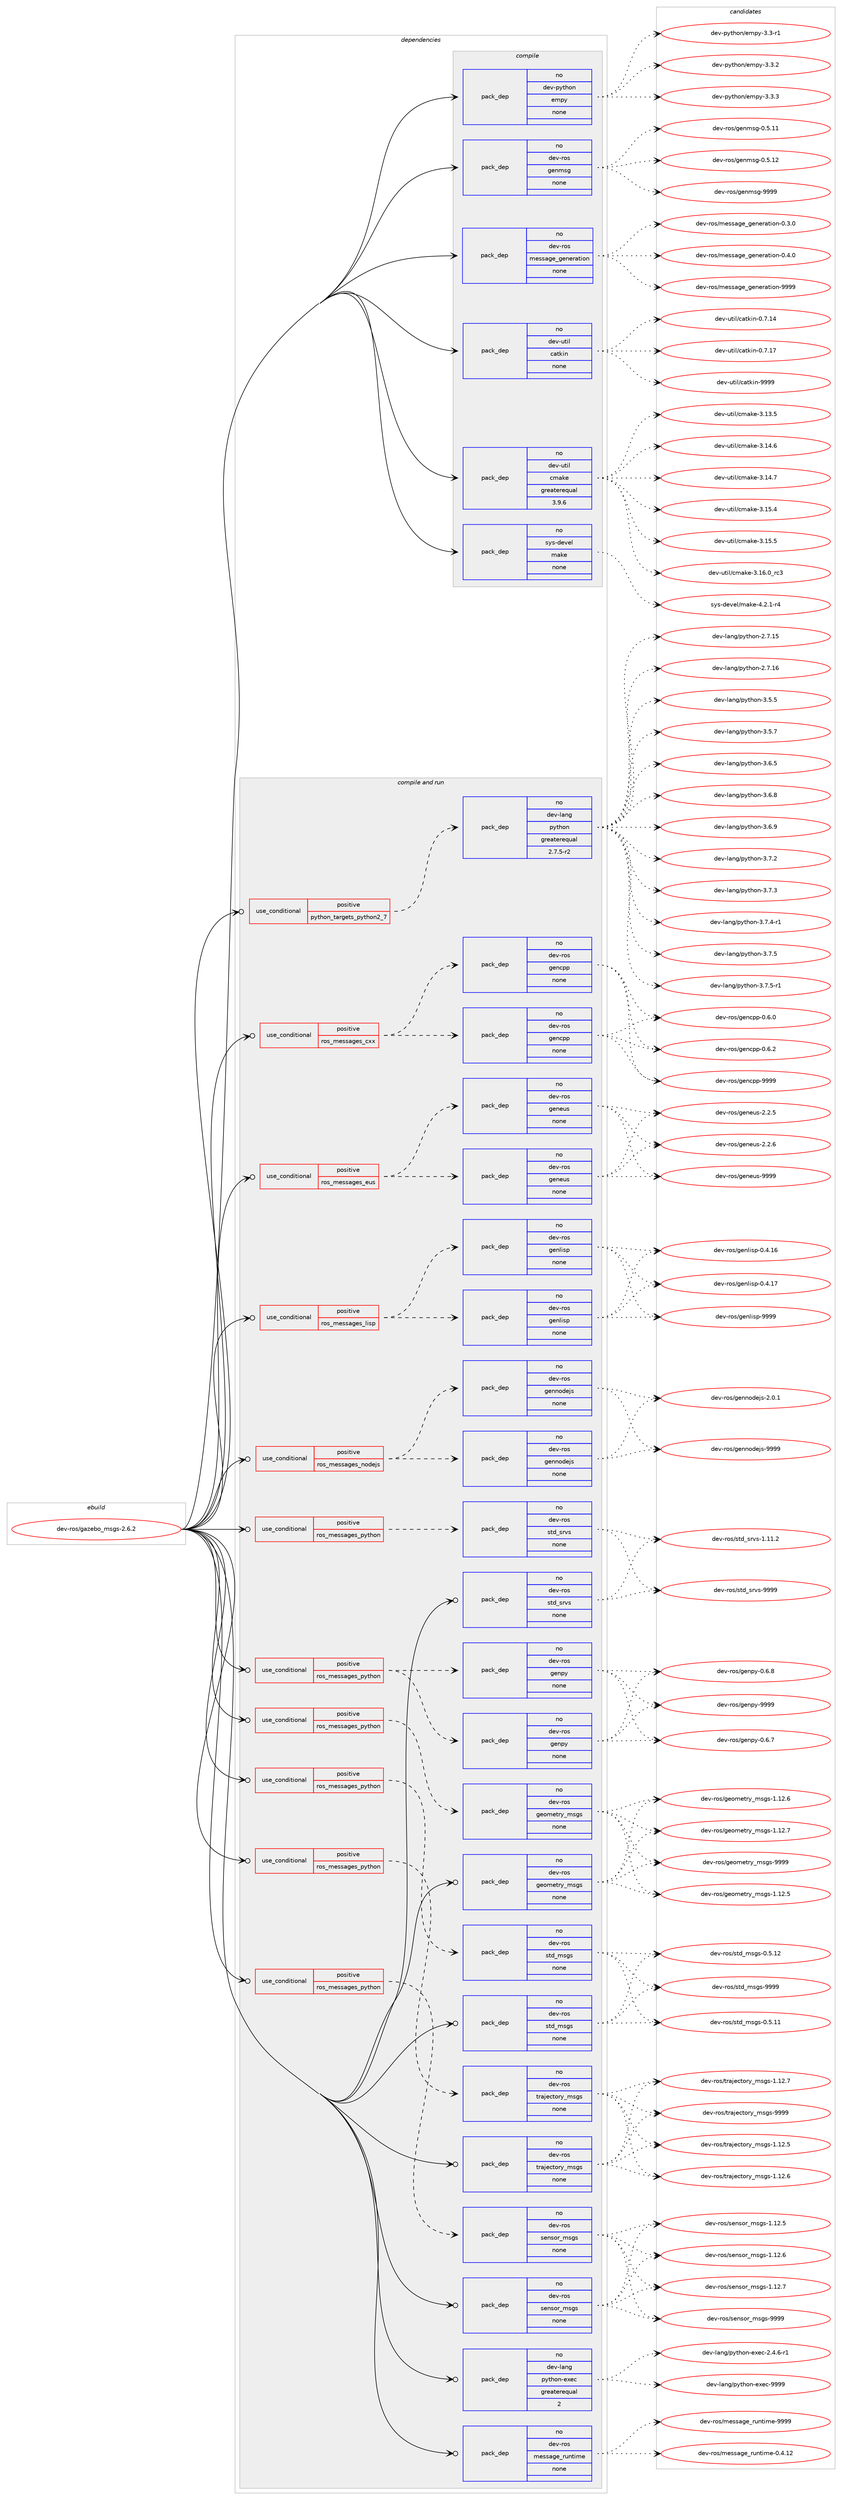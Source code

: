 digraph prolog {

# *************
# Graph options
# *************

newrank=true;
concentrate=true;
compound=true;
graph [rankdir=LR,fontname=Helvetica,fontsize=10,ranksep=1.5];#, ranksep=2.5, nodesep=0.2];
edge  [arrowhead=vee];
node  [fontname=Helvetica,fontsize=10];

# **********
# The ebuild
# **********

subgraph cluster_leftcol {
color=gray;
rank=same;
label=<<i>ebuild</i>>;
id [label="dev-ros/gazebo_msgs-2.6.2", color=red, width=4, href="../dev-ros/gazebo_msgs-2.6.2.svg"];
}

# ****************
# The dependencies
# ****************

subgraph cluster_midcol {
color=gray;
label=<<i>dependencies</i>>;
subgraph cluster_compile {
fillcolor="#eeeeee";
style=filled;
label=<<i>compile</i>>;
subgraph pack486680 {
dependency651771 [label=<<TABLE BORDER="0" CELLBORDER="1" CELLSPACING="0" CELLPADDING="4" WIDTH="220"><TR><TD ROWSPAN="6" CELLPADDING="30">pack_dep</TD></TR><TR><TD WIDTH="110">no</TD></TR><TR><TD>dev-python</TD></TR><TR><TD>empy</TD></TR><TR><TD>none</TD></TR><TR><TD></TD></TR></TABLE>>, shape=none, color=blue];
}
id:e -> dependency651771:w [weight=20,style="solid",arrowhead="vee"];
subgraph pack486681 {
dependency651772 [label=<<TABLE BORDER="0" CELLBORDER="1" CELLSPACING="0" CELLPADDING="4" WIDTH="220"><TR><TD ROWSPAN="6" CELLPADDING="30">pack_dep</TD></TR><TR><TD WIDTH="110">no</TD></TR><TR><TD>dev-ros</TD></TR><TR><TD>genmsg</TD></TR><TR><TD>none</TD></TR><TR><TD></TD></TR></TABLE>>, shape=none, color=blue];
}
id:e -> dependency651772:w [weight=20,style="solid",arrowhead="vee"];
subgraph pack486682 {
dependency651773 [label=<<TABLE BORDER="0" CELLBORDER="1" CELLSPACING="0" CELLPADDING="4" WIDTH="220"><TR><TD ROWSPAN="6" CELLPADDING="30">pack_dep</TD></TR><TR><TD WIDTH="110">no</TD></TR><TR><TD>dev-ros</TD></TR><TR><TD>message_generation</TD></TR><TR><TD>none</TD></TR><TR><TD></TD></TR></TABLE>>, shape=none, color=blue];
}
id:e -> dependency651773:w [weight=20,style="solid",arrowhead="vee"];
subgraph pack486683 {
dependency651774 [label=<<TABLE BORDER="0" CELLBORDER="1" CELLSPACING="0" CELLPADDING="4" WIDTH="220"><TR><TD ROWSPAN="6" CELLPADDING="30">pack_dep</TD></TR><TR><TD WIDTH="110">no</TD></TR><TR><TD>dev-util</TD></TR><TR><TD>catkin</TD></TR><TR><TD>none</TD></TR><TR><TD></TD></TR></TABLE>>, shape=none, color=blue];
}
id:e -> dependency651774:w [weight=20,style="solid",arrowhead="vee"];
subgraph pack486684 {
dependency651775 [label=<<TABLE BORDER="0" CELLBORDER="1" CELLSPACING="0" CELLPADDING="4" WIDTH="220"><TR><TD ROWSPAN="6" CELLPADDING="30">pack_dep</TD></TR><TR><TD WIDTH="110">no</TD></TR><TR><TD>dev-util</TD></TR><TR><TD>cmake</TD></TR><TR><TD>greaterequal</TD></TR><TR><TD>3.9.6</TD></TR></TABLE>>, shape=none, color=blue];
}
id:e -> dependency651775:w [weight=20,style="solid",arrowhead="vee"];
subgraph pack486685 {
dependency651776 [label=<<TABLE BORDER="0" CELLBORDER="1" CELLSPACING="0" CELLPADDING="4" WIDTH="220"><TR><TD ROWSPAN="6" CELLPADDING="30">pack_dep</TD></TR><TR><TD WIDTH="110">no</TD></TR><TR><TD>sys-devel</TD></TR><TR><TD>make</TD></TR><TR><TD>none</TD></TR><TR><TD></TD></TR></TABLE>>, shape=none, color=blue];
}
id:e -> dependency651776:w [weight=20,style="solid",arrowhead="vee"];
}
subgraph cluster_compileandrun {
fillcolor="#eeeeee";
style=filled;
label=<<i>compile and run</i>>;
subgraph cond153185 {
dependency651777 [label=<<TABLE BORDER="0" CELLBORDER="1" CELLSPACING="0" CELLPADDING="4"><TR><TD ROWSPAN="3" CELLPADDING="10">use_conditional</TD></TR><TR><TD>positive</TD></TR><TR><TD>python_targets_python2_7</TD></TR></TABLE>>, shape=none, color=red];
subgraph pack486686 {
dependency651778 [label=<<TABLE BORDER="0" CELLBORDER="1" CELLSPACING="0" CELLPADDING="4" WIDTH="220"><TR><TD ROWSPAN="6" CELLPADDING="30">pack_dep</TD></TR><TR><TD WIDTH="110">no</TD></TR><TR><TD>dev-lang</TD></TR><TR><TD>python</TD></TR><TR><TD>greaterequal</TD></TR><TR><TD>2.7.5-r2</TD></TR></TABLE>>, shape=none, color=blue];
}
dependency651777:e -> dependency651778:w [weight=20,style="dashed",arrowhead="vee"];
}
id:e -> dependency651777:w [weight=20,style="solid",arrowhead="odotvee"];
subgraph cond153186 {
dependency651779 [label=<<TABLE BORDER="0" CELLBORDER="1" CELLSPACING="0" CELLPADDING="4"><TR><TD ROWSPAN="3" CELLPADDING="10">use_conditional</TD></TR><TR><TD>positive</TD></TR><TR><TD>ros_messages_cxx</TD></TR></TABLE>>, shape=none, color=red];
subgraph pack486687 {
dependency651780 [label=<<TABLE BORDER="0" CELLBORDER="1" CELLSPACING="0" CELLPADDING="4" WIDTH="220"><TR><TD ROWSPAN="6" CELLPADDING="30">pack_dep</TD></TR><TR><TD WIDTH="110">no</TD></TR><TR><TD>dev-ros</TD></TR><TR><TD>gencpp</TD></TR><TR><TD>none</TD></TR><TR><TD></TD></TR></TABLE>>, shape=none, color=blue];
}
dependency651779:e -> dependency651780:w [weight=20,style="dashed",arrowhead="vee"];
subgraph pack486688 {
dependency651781 [label=<<TABLE BORDER="0" CELLBORDER="1" CELLSPACING="0" CELLPADDING="4" WIDTH="220"><TR><TD ROWSPAN="6" CELLPADDING="30">pack_dep</TD></TR><TR><TD WIDTH="110">no</TD></TR><TR><TD>dev-ros</TD></TR><TR><TD>gencpp</TD></TR><TR><TD>none</TD></TR><TR><TD></TD></TR></TABLE>>, shape=none, color=blue];
}
dependency651779:e -> dependency651781:w [weight=20,style="dashed",arrowhead="vee"];
}
id:e -> dependency651779:w [weight=20,style="solid",arrowhead="odotvee"];
subgraph cond153187 {
dependency651782 [label=<<TABLE BORDER="0" CELLBORDER="1" CELLSPACING="0" CELLPADDING="4"><TR><TD ROWSPAN="3" CELLPADDING="10">use_conditional</TD></TR><TR><TD>positive</TD></TR><TR><TD>ros_messages_eus</TD></TR></TABLE>>, shape=none, color=red];
subgraph pack486689 {
dependency651783 [label=<<TABLE BORDER="0" CELLBORDER="1" CELLSPACING="0" CELLPADDING="4" WIDTH="220"><TR><TD ROWSPAN="6" CELLPADDING="30">pack_dep</TD></TR><TR><TD WIDTH="110">no</TD></TR><TR><TD>dev-ros</TD></TR><TR><TD>geneus</TD></TR><TR><TD>none</TD></TR><TR><TD></TD></TR></TABLE>>, shape=none, color=blue];
}
dependency651782:e -> dependency651783:w [weight=20,style="dashed",arrowhead="vee"];
subgraph pack486690 {
dependency651784 [label=<<TABLE BORDER="0" CELLBORDER="1" CELLSPACING="0" CELLPADDING="4" WIDTH="220"><TR><TD ROWSPAN="6" CELLPADDING="30">pack_dep</TD></TR><TR><TD WIDTH="110">no</TD></TR><TR><TD>dev-ros</TD></TR><TR><TD>geneus</TD></TR><TR><TD>none</TD></TR><TR><TD></TD></TR></TABLE>>, shape=none, color=blue];
}
dependency651782:e -> dependency651784:w [weight=20,style="dashed",arrowhead="vee"];
}
id:e -> dependency651782:w [weight=20,style="solid",arrowhead="odotvee"];
subgraph cond153188 {
dependency651785 [label=<<TABLE BORDER="0" CELLBORDER="1" CELLSPACING="0" CELLPADDING="4"><TR><TD ROWSPAN="3" CELLPADDING="10">use_conditional</TD></TR><TR><TD>positive</TD></TR><TR><TD>ros_messages_lisp</TD></TR></TABLE>>, shape=none, color=red];
subgraph pack486691 {
dependency651786 [label=<<TABLE BORDER="0" CELLBORDER="1" CELLSPACING="0" CELLPADDING="4" WIDTH="220"><TR><TD ROWSPAN="6" CELLPADDING="30">pack_dep</TD></TR><TR><TD WIDTH="110">no</TD></TR><TR><TD>dev-ros</TD></TR><TR><TD>genlisp</TD></TR><TR><TD>none</TD></TR><TR><TD></TD></TR></TABLE>>, shape=none, color=blue];
}
dependency651785:e -> dependency651786:w [weight=20,style="dashed",arrowhead="vee"];
subgraph pack486692 {
dependency651787 [label=<<TABLE BORDER="0" CELLBORDER="1" CELLSPACING="0" CELLPADDING="4" WIDTH="220"><TR><TD ROWSPAN="6" CELLPADDING="30">pack_dep</TD></TR><TR><TD WIDTH="110">no</TD></TR><TR><TD>dev-ros</TD></TR><TR><TD>genlisp</TD></TR><TR><TD>none</TD></TR><TR><TD></TD></TR></TABLE>>, shape=none, color=blue];
}
dependency651785:e -> dependency651787:w [weight=20,style="dashed",arrowhead="vee"];
}
id:e -> dependency651785:w [weight=20,style="solid",arrowhead="odotvee"];
subgraph cond153189 {
dependency651788 [label=<<TABLE BORDER="0" CELLBORDER="1" CELLSPACING="0" CELLPADDING="4"><TR><TD ROWSPAN="3" CELLPADDING="10">use_conditional</TD></TR><TR><TD>positive</TD></TR><TR><TD>ros_messages_nodejs</TD></TR></TABLE>>, shape=none, color=red];
subgraph pack486693 {
dependency651789 [label=<<TABLE BORDER="0" CELLBORDER="1" CELLSPACING="0" CELLPADDING="4" WIDTH="220"><TR><TD ROWSPAN="6" CELLPADDING="30">pack_dep</TD></TR><TR><TD WIDTH="110">no</TD></TR><TR><TD>dev-ros</TD></TR><TR><TD>gennodejs</TD></TR><TR><TD>none</TD></TR><TR><TD></TD></TR></TABLE>>, shape=none, color=blue];
}
dependency651788:e -> dependency651789:w [weight=20,style="dashed",arrowhead="vee"];
subgraph pack486694 {
dependency651790 [label=<<TABLE BORDER="0" CELLBORDER="1" CELLSPACING="0" CELLPADDING="4" WIDTH="220"><TR><TD ROWSPAN="6" CELLPADDING="30">pack_dep</TD></TR><TR><TD WIDTH="110">no</TD></TR><TR><TD>dev-ros</TD></TR><TR><TD>gennodejs</TD></TR><TR><TD>none</TD></TR><TR><TD></TD></TR></TABLE>>, shape=none, color=blue];
}
dependency651788:e -> dependency651790:w [weight=20,style="dashed",arrowhead="vee"];
}
id:e -> dependency651788:w [weight=20,style="solid",arrowhead="odotvee"];
subgraph cond153190 {
dependency651791 [label=<<TABLE BORDER="0" CELLBORDER="1" CELLSPACING="0" CELLPADDING="4"><TR><TD ROWSPAN="3" CELLPADDING="10">use_conditional</TD></TR><TR><TD>positive</TD></TR><TR><TD>ros_messages_python</TD></TR></TABLE>>, shape=none, color=red];
subgraph pack486695 {
dependency651792 [label=<<TABLE BORDER="0" CELLBORDER="1" CELLSPACING="0" CELLPADDING="4" WIDTH="220"><TR><TD ROWSPAN="6" CELLPADDING="30">pack_dep</TD></TR><TR><TD WIDTH="110">no</TD></TR><TR><TD>dev-ros</TD></TR><TR><TD>genpy</TD></TR><TR><TD>none</TD></TR><TR><TD></TD></TR></TABLE>>, shape=none, color=blue];
}
dependency651791:e -> dependency651792:w [weight=20,style="dashed",arrowhead="vee"];
subgraph pack486696 {
dependency651793 [label=<<TABLE BORDER="0" CELLBORDER="1" CELLSPACING="0" CELLPADDING="4" WIDTH="220"><TR><TD ROWSPAN="6" CELLPADDING="30">pack_dep</TD></TR><TR><TD WIDTH="110">no</TD></TR><TR><TD>dev-ros</TD></TR><TR><TD>genpy</TD></TR><TR><TD>none</TD></TR><TR><TD></TD></TR></TABLE>>, shape=none, color=blue];
}
dependency651791:e -> dependency651793:w [weight=20,style="dashed",arrowhead="vee"];
}
id:e -> dependency651791:w [weight=20,style="solid",arrowhead="odotvee"];
subgraph cond153191 {
dependency651794 [label=<<TABLE BORDER="0" CELLBORDER="1" CELLSPACING="0" CELLPADDING="4"><TR><TD ROWSPAN="3" CELLPADDING="10">use_conditional</TD></TR><TR><TD>positive</TD></TR><TR><TD>ros_messages_python</TD></TR></TABLE>>, shape=none, color=red];
subgraph pack486697 {
dependency651795 [label=<<TABLE BORDER="0" CELLBORDER="1" CELLSPACING="0" CELLPADDING="4" WIDTH="220"><TR><TD ROWSPAN="6" CELLPADDING="30">pack_dep</TD></TR><TR><TD WIDTH="110">no</TD></TR><TR><TD>dev-ros</TD></TR><TR><TD>geometry_msgs</TD></TR><TR><TD>none</TD></TR><TR><TD></TD></TR></TABLE>>, shape=none, color=blue];
}
dependency651794:e -> dependency651795:w [weight=20,style="dashed",arrowhead="vee"];
}
id:e -> dependency651794:w [weight=20,style="solid",arrowhead="odotvee"];
subgraph cond153192 {
dependency651796 [label=<<TABLE BORDER="0" CELLBORDER="1" CELLSPACING="0" CELLPADDING="4"><TR><TD ROWSPAN="3" CELLPADDING="10">use_conditional</TD></TR><TR><TD>positive</TD></TR><TR><TD>ros_messages_python</TD></TR></TABLE>>, shape=none, color=red];
subgraph pack486698 {
dependency651797 [label=<<TABLE BORDER="0" CELLBORDER="1" CELLSPACING="0" CELLPADDING="4" WIDTH="220"><TR><TD ROWSPAN="6" CELLPADDING="30">pack_dep</TD></TR><TR><TD WIDTH="110">no</TD></TR><TR><TD>dev-ros</TD></TR><TR><TD>sensor_msgs</TD></TR><TR><TD>none</TD></TR><TR><TD></TD></TR></TABLE>>, shape=none, color=blue];
}
dependency651796:e -> dependency651797:w [weight=20,style="dashed",arrowhead="vee"];
}
id:e -> dependency651796:w [weight=20,style="solid",arrowhead="odotvee"];
subgraph cond153193 {
dependency651798 [label=<<TABLE BORDER="0" CELLBORDER="1" CELLSPACING="0" CELLPADDING="4"><TR><TD ROWSPAN="3" CELLPADDING="10">use_conditional</TD></TR><TR><TD>positive</TD></TR><TR><TD>ros_messages_python</TD></TR></TABLE>>, shape=none, color=red];
subgraph pack486699 {
dependency651799 [label=<<TABLE BORDER="0" CELLBORDER="1" CELLSPACING="0" CELLPADDING="4" WIDTH="220"><TR><TD ROWSPAN="6" CELLPADDING="30">pack_dep</TD></TR><TR><TD WIDTH="110">no</TD></TR><TR><TD>dev-ros</TD></TR><TR><TD>std_msgs</TD></TR><TR><TD>none</TD></TR><TR><TD></TD></TR></TABLE>>, shape=none, color=blue];
}
dependency651798:e -> dependency651799:w [weight=20,style="dashed",arrowhead="vee"];
}
id:e -> dependency651798:w [weight=20,style="solid",arrowhead="odotvee"];
subgraph cond153194 {
dependency651800 [label=<<TABLE BORDER="0" CELLBORDER="1" CELLSPACING="0" CELLPADDING="4"><TR><TD ROWSPAN="3" CELLPADDING="10">use_conditional</TD></TR><TR><TD>positive</TD></TR><TR><TD>ros_messages_python</TD></TR></TABLE>>, shape=none, color=red];
subgraph pack486700 {
dependency651801 [label=<<TABLE BORDER="0" CELLBORDER="1" CELLSPACING="0" CELLPADDING="4" WIDTH="220"><TR><TD ROWSPAN="6" CELLPADDING="30">pack_dep</TD></TR><TR><TD WIDTH="110">no</TD></TR><TR><TD>dev-ros</TD></TR><TR><TD>std_srvs</TD></TR><TR><TD>none</TD></TR><TR><TD></TD></TR></TABLE>>, shape=none, color=blue];
}
dependency651800:e -> dependency651801:w [weight=20,style="dashed",arrowhead="vee"];
}
id:e -> dependency651800:w [weight=20,style="solid",arrowhead="odotvee"];
subgraph cond153195 {
dependency651802 [label=<<TABLE BORDER="0" CELLBORDER="1" CELLSPACING="0" CELLPADDING="4"><TR><TD ROWSPAN="3" CELLPADDING="10">use_conditional</TD></TR><TR><TD>positive</TD></TR><TR><TD>ros_messages_python</TD></TR></TABLE>>, shape=none, color=red];
subgraph pack486701 {
dependency651803 [label=<<TABLE BORDER="0" CELLBORDER="1" CELLSPACING="0" CELLPADDING="4" WIDTH="220"><TR><TD ROWSPAN="6" CELLPADDING="30">pack_dep</TD></TR><TR><TD WIDTH="110">no</TD></TR><TR><TD>dev-ros</TD></TR><TR><TD>trajectory_msgs</TD></TR><TR><TD>none</TD></TR><TR><TD></TD></TR></TABLE>>, shape=none, color=blue];
}
dependency651802:e -> dependency651803:w [weight=20,style="dashed",arrowhead="vee"];
}
id:e -> dependency651802:w [weight=20,style="solid",arrowhead="odotvee"];
subgraph pack486702 {
dependency651804 [label=<<TABLE BORDER="0" CELLBORDER="1" CELLSPACING="0" CELLPADDING="4" WIDTH="220"><TR><TD ROWSPAN="6" CELLPADDING="30">pack_dep</TD></TR><TR><TD WIDTH="110">no</TD></TR><TR><TD>dev-lang</TD></TR><TR><TD>python-exec</TD></TR><TR><TD>greaterequal</TD></TR><TR><TD>2</TD></TR></TABLE>>, shape=none, color=blue];
}
id:e -> dependency651804:w [weight=20,style="solid",arrowhead="odotvee"];
subgraph pack486703 {
dependency651805 [label=<<TABLE BORDER="0" CELLBORDER="1" CELLSPACING="0" CELLPADDING="4" WIDTH="220"><TR><TD ROWSPAN="6" CELLPADDING="30">pack_dep</TD></TR><TR><TD WIDTH="110">no</TD></TR><TR><TD>dev-ros</TD></TR><TR><TD>geometry_msgs</TD></TR><TR><TD>none</TD></TR><TR><TD></TD></TR></TABLE>>, shape=none, color=blue];
}
id:e -> dependency651805:w [weight=20,style="solid",arrowhead="odotvee"];
subgraph pack486704 {
dependency651806 [label=<<TABLE BORDER="0" CELLBORDER="1" CELLSPACING="0" CELLPADDING="4" WIDTH="220"><TR><TD ROWSPAN="6" CELLPADDING="30">pack_dep</TD></TR><TR><TD WIDTH="110">no</TD></TR><TR><TD>dev-ros</TD></TR><TR><TD>message_runtime</TD></TR><TR><TD>none</TD></TR><TR><TD></TD></TR></TABLE>>, shape=none, color=blue];
}
id:e -> dependency651806:w [weight=20,style="solid",arrowhead="odotvee"];
subgraph pack486705 {
dependency651807 [label=<<TABLE BORDER="0" CELLBORDER="1" CELLSPACING="0" CELLPADDING="4" WIDTH="220"><TR><TD ROWSPAN="6" CELLPADDING="30">pack_dep</TD></TR><TR><TD WIDTH="110">no</TD></TR><TR><TD>dev-ros</TD></TR><TR><TD>sensor_msgs</TD></TR><TR><TD>none</TD></TR><TR><TD></TD></TR></TABLE>>, shape=none, color=blue];
}
id:e -> dependency651807:w [weight=20,style="solid",arrowhead="odotvee"];
subgraph pack486706 {
dependency651808 [label=<<TABLE BORDER="0" CELLBORDER="1" CELLSPACING="0" CELLPADDING="4" WIDTH="220"><TR><TD ROWSPAN="6" CELLPADDING="30">pack_dep</TD></TR><TR><TD WIDTH="110">no</TD></TR><TR><TD>dev-ros</TD></TR><TR><TD>std_msgs</TD></TR><TR><TD>none</TD></TR><TR><TD></TD></TR></TABLE>>, shape=none, color=blue];
}
id:e -> dependency651808:w [weight=20,style="solid",arrowhead="odotvee"];
subgraph pack486707 {
dependency651809 [label=<<TABLE BORDER="0" CELLBORDER="1" CELLSPACING="0" CELLPADDING="4" WIDTH="220"><TR><TD ROWSPAN="6" CELLPADDING="30">pack_dep</TD></TR><TR><TD WIDTH="110">no</TD></TR><TR><TD>dev-ros</TD></TR><TR><TD>std_srvs</TD></TR><TR><TD>none</TD></TR><TR><TD></TD></TR></TABLE>>, shape=none, color=blue];
}
id:e -> dependency651809:w [weight=20,style="solid",arrowhead="odotvee"];
subgraph pack486708 {
dependency651810 [label=<<TABLE BORDER="0" CELLBORDER="1" CELLSPACING="0" CELLPADDING="4" WIDTH="220"><TR><TD ROWSPAN="6" CELLPADDING="30">pack_dep</TD></TR><TR><TD WIDTH="110">no</TD></TR><TR><TD>dev-ros</TD></TR><TR><TD>trajectory_msgs</TD></TR><TR><TD>none</TD></TR><TR><TD></TD></TR></TABLE>>, shape=none, color=blue];
}
id:e -> dependency651810:w [weight=20,style="solid",arrowhead="odotvee"];
}
subgraph cluster_run {
fillcolor="#eeeeee";
style=filled;
label=<<i>run</i>>;
}
}

# **************
# The candidates
# **************

subgraph cluster_choices {
rank=same;
color=gray;
label=<<i>candidates</i>>;

subgraph choice486680 {
color=black;
nodesep=1;
choice1001011184511212111610411111047101109112121455146514511449 [label="dev-python/empy-3.3-r1", color=red, width=4,href="../dev-python/empy-3.3-r1.svg"];
choice1001011184511212111610411111047101109112121455146514650 [label="dev-python/empy-3.3.2", color=red, width=4,href="../dev-python/empy-3.3.2.svg"];
choice1001011184511212111610411111047101109112121455146514651 [label="dev-python/empy-3.3.3", color=red, width=4,href="../dev-python/empy-3.3.3.svg"];
dependency651771:e -> choice1001011184511212111610411111047101109112121455146514511449:w [style=dotted,weight="100"];
dependency651771:e -> choice1001011184511212111610411111047101109112121455146514650:w [style=dotted,weight="100"];
dependency651771:e -> choice1001011184511212111610411111047101109112121455146514651:w [style=dotted,weight="100"];
}
subgraph choice486681 {
color=black;
nodesep=1;
choice100101118451141111154710310111010911510345484653464949 [label="dev-ros/genmsg-0.5.11", color=red, width=4,href="../dev-ros/genmsg-0.5.11.svg"];
choice100101118451141111154710310111010911510345484653464950 [label="dev-ros/genmsg-0.5.12", color=red, width=4,href="../dev-ros/genmsg-0.5.12.svg"];
choice10010111845114111115471031011101091151034557575757 [label="dev-ros/genmsg-9999", color=red, width=4,href="../dev-ros/genmsg-9999.svg"];
dependency651772:e -> choice100101118451141111154710310111010911510345484653464949:w [style=dotted,weight="100"];
dependency651772:e -> choice100101118451141111154710310111010911510345484653464950:w [style=dotted,weight="100"];
dependency651772:e -> choice10010111845114111115471031011101091151034557575757:w [style=dotted,weight="100"];
}
subgraph choice486682 {
color=black;
nodesep=1;
choice1001011184511411111547109101115115971031019510310111010111497116105111110454846514648 [label="dev-ros/message_generation-0.3.0", color=red, width=4,href="../dev-ros/message_generation-0.3.0.svg"];
choice1001011184511411111547109101115115971031019510310111010111497116105111110454846524648 [label="dev-ros/message_generation-0.4.0", color=red, width=4,href="../dev-ros/message_generation-0.4.0.svg"];
choice10010111845114111115471091011151159710310195103101110101114971161051111104557575757 [label="dev-ros/message_generation-9999", color=red, width=4,href="../dev-ros/message_generation-9999.svg"];
dependency651773:e -> choice1001011184511411111547109101115115971031019510310111010111497116105111110454846514648:w [style=dotted,weight="100"];
dependency651773:e -> choice1001011184511411111547109101115115971031019510310111010111497116105111110454846524648:w [style=dotted,weight="100"];
dependency651773:e -> choice10010111845114111115471091011151159710310195103101110101114971161051111104557575757:w [style=dotted,weight="100"];
}
subgraph choice486683 {
color=black;
nodesep=1;
choice1001011184511711610510847999711610710511045484655464952 [label="dev-util/catkin-0.7.14", color=red, width=4,href="../dev-util/catkin-0.7.14.svg"];
choice1001011184511711610510847999711610710511045484655464955 [label="dev-util/catkin-0.7.17", color=red, width=4,href="../dev-util/catkin-0.7.17.svg"];
choice100101118451171161051084799971161071051104557575757 [label="dev-util/catkin-9999", color=red, width=4,href="../dev-util/catkin-9999.svg"];
dependency651774:e -> choice1001011184511711610510847999711610710511045484655464952:w [style=dotted,weight="100"];
dependency651774:e -> choice1001011184511711610510847999711610710511045484655464955:w [style=dotted,weight="100"];
dependency651774:e -> choice100101118451171161051084799971161071051104557575757:w [style=dotted,weight="100"];
}
subgraph choice486684 {
color=black;
nodesep=1;
choice1001011184511711610510847991099710710145514649514653 [label="dev-util/cmake-3.13.5", color=red, width=4,href="../dev-util/cmake-3.13.5.svg"];
choice1001011184511711610510847991099710710145514649524654 [label="dev-util/cmake-3.14.6", color=red, width=4,href="../dev-util/cmake-3.14.6.svg"];
choice1001011184511711610510847991099710710145514649524655 [label="dev-util/cmake-3.14.7", color=red, width=4,href="../dev-util/cmake-3.14.7.svg"];
choice1001011184511711610510847991099710710145514649534652 [label="dev-util/cmake-3.15.4", color=red, width=4,href="../dev-util/cmake-3.15.4.svg"];
choice1001011184511711610510847991099710710145514649534653 [label="dev-util/cmake-3.15.5", color=red, width=4,href="../dev-util/cmake-3.15.5.svg"];
choice1001011184511711610510847991099710710145514649544648951149951 [label="dev-util/cmake-3.16.0_rc3", color=red, width=4,href="../dev-util/cmake-3.16.0_rc3.svg"];
dependency651775:e -> choice1001011184511711610510847991099710710145514649514653:w [style=dotted,weight="100"];
dependency651775:e -> choice1001011184511711610510847991099710710145514649524654:w [style=dotted,weight="100"];
dependency651775:e -> choice1001011184511711610510847991099710710145514649524655:w [style=dotted,weight="100"];
dependency651775:e -> choice1001011184511711610510847991099710710145514649534652:w [style=dotted,weight="100"];
dependency651775:e -> choice1001011184511711610510847991099710710145514649534653:w [style=dotted,weight="100"];
dependency651775:e -> choice1001011184511711610510847991099710710145514649544648951149951:w [style=dotted,weight="100"];
}
subgraph choice486685 {
color=black;
nodesep=1;
choice1151211154510010111810110847109971071014552465046494511452 [label="sys-devel/make-4.2.1-r4", color=red, width=4,href="../sys-devel/make-4.2.1-r4.svg"];
dependency651776:e -> choice1151211154510010111810110847109971071014552465046494511452:w [style=dotted,weight="100"];
}
subgraph choice486686 {
color=black;
nodesep=1;
choice10010111845108971101034711212111610411111045504655464953 [label="dev-lang/python-2.7.15", color=red, width=4,href="../dev-lang/python-2.7.15.svg"];
choice10010111845108971101034711212111610411111045504655464954 [label="dev-lang/python-2.7.16", color=red, width=4,href="../dev-lang/python-2.7.16.svg"];
choice100101118451089711010347112121116104111110455146534653 [label="dev-lang/python-3.5.5", color=red, width=4,href="../dev-lang/python-3.5.5.svg"];
choice100101118451089711010347112121116104111110455146534655 [label="dev-lang/python-3.5.7", color=red, width=4,href="../dev-lang/python-3.5.7.svg"];
choice100101118451089711010347112121116104111110455146544653 [label="dev-lang/python-3.6.5", color=red, width=4,href="../dev-lang/python-3.6.5.svg"];
choice100101118451089711010347112121116104111110455146544656 [label="dev-lang/python-3.6.8", color=red, width=4,href="../dev-lang/python-3.6.8.svg"];
choice100101118451089711010347112121116104111110455146544657 [label="dev-lang/python-3.6.9", color=red, width=4,href="../dev-lang/python-3.6.9.svg"];
choice100101118451089711010347112121116104111110455146554650 [label="dev-lang/python-3.7.2", color=red, width=4,href="../dev-lang/python-3.7.2.svg"];
choice100101118451089711010347112121116104111110455146554651 [label="dev-lang/python-3.7.3", color=red, width=4,href="../dev-lang/python-3.7.3.svg"];
choice1001011184510897110103471121211161041111104551465546524511449 [label="dev-lang/python-3.7.4-r1", color=red, width=4,href="../dev-lang/python-3.7.4-r1.svg"];
choice100101118451089711010347112121116104111110455146554653 [label="dev-lang/python-3.7.5", color=red, width=4,href="../dev-lang/python-3.7.5.svg"];
choice1001011184510897110103471121211161041111104551465546534511449 [label="dev-lang/python-3.7.5-r1", color=red, width=4,href="../dev-lang/python-3.7.5-r1.svg"];
dependency651778:e -> choice10010111845108971101034711212111610411111045504655464953:w [style=dotted,weight="100"];
dependency651778:e -> choice10010111845108971101034711212111610411111045504655464954:w [style=dotted,weight="100"];
dependency651778:e -> choice100101118451089711010347112121116104111110455146534653:w [style=dotted,weight="100"];
dependency651778:e -> choice100101118451089711010347112121116104111110455146534655:w [style=dotted,weight="100"];
dependency651778:e -> choice100101118451089711010347112121116104111110455146544653:w [style=dotted,weight="100"];
dependency651778:e -> choice100101118451089711010347112121116104111110455146544656:w [style=dotted,weight="100"];
dependency651778:e -> choice100101118451089711010347112121116104111110455146544657:w [style=dotted,weight="100"];
dependency651778:e -> choice100101118451089711010347112121116104111110455146554650:w [style=dotted,weight="100"];
dependency651778:e -> choice100101118451089711010347112121116104111110455146554651:w [style=dotted,weight="100"];
dependency651778:e -> choice1001011184510897110103471121211161041111104551465546524511449:w [style=dotted,weight="100"];
dependency651778:e -> choice100101118451089711010347112121116104111110455146554653:w [style=dotted,weight="100"];
dependency651778:e -> choice1001011184510897110103471121211161041111104551465546534511449:w [style=dotted,weight="100"];
}
subgraph choice486687 {
color=black;
nodesep=1;
choice100101118451141111154710310111099112112454846544648 [label="dev-ros/gencpp-0.6.0", color=red, width=4,href="../dev-ros/gencpp-0.6.0.svg"];
choice100101118451141111154710310111099112112454846544650 [label="dev-ros/gencpp-0.6.2", color=red, width=4,href="../dev-ros/gencpp-0.6.2.svg"];
choice1001011184511411111547103101110991121124557575757 [label="dev-ros/gencpp-9999", color=red, width=4,href="../dev-ros/gencpp-9999.svg"];
dependency651780:e -> choice100101118451141111154710310111099112112454846544648:w [style=dotted,weight="100"];
dependency651780:e -> choice100101118451141111154710310111099112112454846544650:w [style=dotted,weight="100"];
dependency651780:e -> choice1001011184511411111547103101110991121124557575757:w [style=dotted,weight="100"];
}
subgraph choice486688 {
color=black;
nodesep=1;
choice100101118451141111154710310111099112112454846544648 [label="dev-ros/gencpp-0.6.0", color=red, width=4,href="../dev-ros/gencpp-0.6.0.svg"];
choice100101118451141111154710310111099112112454846544650 [label="dev-ros/gencpp-0.6.2", color=red, width=4,href="../dev-ros/gencpp-0.6.2.svg"];
choice1001011184511411111547103101110991121124557575757 [label="dev-ros/gencpp-9999", color=red, width=4,href="../dev-ros/gencpp-9999.svg"];
dependency651781:e -> choice100101118451141111154710310111099112112454846544648:w [style=dotted,weight="100"];
dependency651781:e -> choice100101118451141111154710310111099112112454846544650:w [style=dotted,weight="100"];
dependency651781:e -> choice1001011184511411111547103101110991121124557575757:w [style=dotted,weight="100"];
}
subgraph choice486689 {
color=black;
nodesep=1;
choice1001011184511411111547103101110101117115455046504653 [label="dev-ros/geneus-2.2.5", color=red, width=4,href="../dev-ros/geneus-2.2.5.svg"];
choice1001011184511411111547103101110101117115455046504654 [label="dev-ros/geneus-2.2.6", color=red, width=4,href="../dev-ros/geneus-2.2.6.svg"];
choice10010111845114111115471031011101011171154557575757 [label="dev-ros/geneus-9999", color=red, width=4,href="../dev-ros/geneus-9999.svg"];
dependency651783:e -> choice1001011184511411111547103101110101117115455046504653:w [style=dotted,weight="100"];
dependency651783:e -> choice1001011184511411111547103101110101117115455046504654:w [style=dotted,weight="100"];
dependency651783:e -> choice10010111845114111115471031011101011171154557575757:w [style=dotted,weight="100"];
}
subgraph choice486690 {
color=black;
nodesep=1;
choice1001011184511411111547103101110101117115455046504653 [label="dev-ros/geneus-2.2.5", color=red, width=4,href="../dev-ros/geneus-2.2.5.svg"];
choice1001011184511411111547103101110101117115455046504654 [label="dev-ros/geneus-2.2.6", color=red, width=4,href="../dev-ros/geneus-2.2.6.svg"];
choice10010111845114111115471031011101011171154557575757 [label="dev-ros/geneus-9999", color=red, width=4,href="../dev-ros/geneus-9999.svg"];
dependency651784:e -> choice1001011184511411111547103101110101117115455046504653:w [style=dotted,weight="100"];
dependency651784:e -> choice1001011184511411111547103101110101117115455046504654:w [style=dotted,weight="100"];
dependency651784:e -> choice10010111845114111115471031011101011171154557575757:w [style=dotted,weight="100"];
}
subgraph choice486691 {
color=black;
nodesep=1;
choice100101118451141111154710310111010810511511245484652464954 [label="dev-ros/genlisp-0.4.16", color=red, width=4,href="../dev-ros/genlisp-0.4.16.svg"];
choice100101118451141111154710310111010810511511245484652464955 [label="dev-ros/genlisp-0.4.17", color=red, width=4,href="../dev-ros/genlisp-0.4.17.svg"];
choice10010111845114111115471031011101081051151124557575757 [label="dev-ros/genlisp-9999", color=red, width=4,href="../dev-ros/genlisp-9999.svg"];
dependency651786:e -> choice100101118451141111154710310111010810511511245484652464954:w [style=dotted,weight="100"];
dependency651786:e -> choice100101118451141111154710310111010810511511245484652464955:w [style=dotted,weight="100"];
dependency651786:e -> choice10010111845114111115471031011101081051151124557575757:w [style=dotted,weight="100"];
}
subgraph choice486692 {
color=black;
nodesep=1;
choice100101118451141111154710310111010810511511245484652464954 [label="dev-ros/genlisp-0.4.16", color=red, width=4,href="../dev-ros/genlisp-0.4.16.svg"];
choice100101118451141111154710310111010810511511245484652464955 [label="dev-ros/genlisp-0.4.17", color=red, width=4,href="../dev-ros/genlisp-0.4.17.svg"];
choice10010111845114111115471031011101081051151124557575757 [label="dev-ros/genlisp-9999", color=red, width=4,href="../dev-ros/genlisp-9999.svg"];
dependency651787:e -> choice100101118451141111154710310111010810511511245484652464954:w [style=dotted,weight="100"];
dependency651787:e -> choice100101118451141111154710310111010810511511245484652464955:w [style=dotted,weight="100"];
dependency651787:e -> choice10010111845114111115471031011101081051151124557575757:w [style=dotted,weight="100"];
}
subgraph choice486693 {
color=black;
nodesep=1;
choice1001011184511411111547103101110110111100101106115455046484649 [label="dev-ros/gennodejs-2.0.1", color=red, width=4,href="../dev-ros/gennodejs-2.0.1.svg"];
choice10010111845114111115471031011101101111001011061154557575757 [label="dev-ros/gennodejs-9999", color=red, width=4,href="../dev-ros/gennodejs-9999.svg"];
dependency651789:e -> choice1001011184511411111547103101110110111100101106115455046484649:w [style=dotted,weight="100"];
dependency651789:e -> choice10010111845114111115471031011101101111001011061154557575757:w [style=dotted,weight="100"];
}
subgraph choice486694 {
color=black;
nodesep=1;
choice1001011184511411111547103101110110111100101106115455046484649 [label="dev-ros/gennodejs-2.0.1", color=red, width=4,href="../dev-ros/gennodejs-2.0.1.svg"];
choice10010111845114111115471031011101101111001011061154557575757 [label="dev-ros/gennodejs-9999", color=red, width=4,href="../dev-ros/gennodejs-9999.svg"];
dependency651790:e -> choice1001011184511411111547103101110110111100101106115455046484649:w [style=dotted,weight="100"];
dependency651790:e -> choice10010111845114111115471031011101101111001011061154557575757:w [style=dotted,weight="100"];
}
subgraph choice486695 {
color=black;
nodesep=1;
choice1001011184511411111547103101110112121454846544655 [label="dev-ros/genpy-0.6.7", color=red, width=4,href="../dev-ros/genpy-0.6.7.svg"];
choice1001011184511411111547103101110112121454846544656 [label="dev-ros/genpy-0.6.8", color=red, width=4,href="../dev-ros/genpy-0.6.8.svg"];
choice10010111845114111115471031011101121214557575757 [label="dev-ros/genpy-9999", color=red, width=4,href="../dev-ros/genpy-9999.svg"];
dependency651792:e -> choice1001011184511411111547103101110112121454846544655:w [style=dotted,weight="100"];
dependency651792:e -> choice1001011184511411111547103101110112121454846544656:w [style=dotted,weight="100"];
dependency651792:e -> choice10010111845114111115471031011101121214557575757:w [style=dotted,weight="100"];
}
subgraph choice486696 {
color=black;
nodesep=1;
choice1001011184511411111547103101110112121454846544655 [label="dev-ros/genpy-0.6.7", color=red, width=4,href="../dev-ros/genpy-0.6.7.svg"];
choice1001011184511411111547103101110112121454846544656 [label="dev-ros/genpy-0.6.8", color=red, width=4,href="../dev-ros/genpy-0.6.8.svg"];
choice10010111845114111115471031011101121214557575757 [label="dev-ros/genpy-9999", color=red, width=4,href="../dev-ros/genpy-9999.svg"];
dependency651793:e -> choice1001011184511411111547103101110112121454846544655:w [style=dotted,weight="100"];
dependency651793:e -> choice1001011184511411111547103101110112121454846544656:w [style=dotted,weight="100"];
dependency651793:e -> choice10010111845114111115471031011101121214557575757:w [style=dotted,weight="100"];
}
subgraph choice486697 {
color=black;
nodesep=1;
choice10010111845114111115471031011111091011161141219510911510311545494649504653 [label="dev-ros/geometry_msgs-1.12.5", color=red, width=4,href="../dev-ros/geometry_msgs-1.12.5.svg"];
choice10010111845114111115471031011111091011161141219510911510311545494649504654 [label="dev-ros/geometry_msgs-1.12.6", color=red, width=4,href="../dev-ros/geometry_msgs-1.12.6.svg"];
choice10010111845114111115471031011111091011161141219510911510311545494649504655 [label="dev-ros/geometry_msgs-1.12.7", color=red, width=4,href="../dev-ros/geometry_msgs-1.12.7.svg"];
choice1001011184511411111547103101111109101116114121951091151031154557575757 [label="dev-ros/geometry_msgs-9999", color=red, width=4,href="../dev-ros/geometry_msgs-9999.svg"];
dependency651795:e -> choice10010111845114111115471031011111091011161141219510911510311545494649504653:w [style=dotted,weight="100"];
dependency651795:e -> choice10010111845114111115471031011111091011161141219510911510311545494649504654:w [style=dotted,weight="100"];
dependency651795:e -> choice10010111845114111115471031011111091011161141219510911510311545494649504655:w [style=dotted,weight="100"];
dependency651795:e -> choice1001011184511411111547103101111109101116114121951091151031154557575757:w [style=dotted,weight="100"];
}
subgraph choice486698 {
color=black;
nodesep=1;
choice10010111845114111115471151011101151111149510911510311545494649504653 [label="dev-ros/sensor_msgs-1.12.5", color=red, width=4,href="../dev-ros/sensor_msgs-1.12.5.svg"];
choice10010111845114111115471151011101151111149510911510311545494649504654 [label="dev-ros/sensor_msgs-1.12.6", color=red, width=4,href="../dev-ros/sensor_msgs-1.12.6.svg"];
choice10010111845114111115471151011101151111149510911510311545494649504655 [label="dev-ros/sensor_msgs-1.12.7", color=red, width=4,href="../dev-ros/sensor_msgs-1.12.7.svg"];
choice1001011184511411111547115101110115111114951091151031154557575757 [label="dev-ros/sensor_msgs-9999", color=red, width=4,href="../dev-ros/sensor_msgs-9999.svg"];
dependency651797:e -> choice10010111845114111115471151011101151111149510911510311545494649504653:w [style=dotted,weight="100"];
dependency651797:e -> choice10010111845114111115471151011101151111149510911510311545494649504654:w [style=dotted,weight="100"];
dependency651797:e -> choice10010111845114111115471151011101151111149510911510311545494649504655:w [style=dotted,weight="100"];
dependency651797:e -> choice1001011184511411111547115101110115111114951091151031154557575757:w [style=dotted,weight="100"];
}
subgraph choice486699 {
color=black;
nodesep=1;
choice10010111845114111115471151161009510911510311545484653464949 [label="dev-ros/std_msgs-0.5.11", color=red, width=4,href="../dev-ros/std_msgs-0.5.11.svg"];
choice10010111845114111115471151161009510911510311545484653464950 [label="dev-ros/std_msgs-0.5.12", color=red, width=4,href="../dev-ros/std_msgs-0.5.12.svg"];
choice1001011184511411111547115116100951091151031154557575757 [label="dev-ros/std_msgs-9999", color=red, width=4,href="../dev-ros/std_msgs-9999.svg"];
dependency651799:e -> choice10010111845114111115471151161009510911510311545484653464949:w [style=dotted,weight="100"];
dependency651799:e -> choice10010111845114111115471151161009510911510311545484653464950:w [style=dotted,weight="100"];
dependency651799:e -> choice1001011184511411111547115116100951091151031154557575757:w [style=dotted,weight="100"];
}
subgraph choice486700 {
color=black;
nodesep=1;
choice10010111845114111115471151161009511511411811545494649494650 [label="dev-ros/std_srvs-1.11.2", color=red, width=4,href="../dev-ros/std_srvs-1.11.2.svg"];
choice1001011184511411111547115116100951151141181154557575757 [label="dev-ros/std_srvs-9999", color=red, width=4,href="../dev-ros/std_srvs-9999.svg"];
dependency651801:e -> choice10010111845114111115471151161009511511411811545494649494650:w [style=dotted,weight="100"];
dependency651801:e -> choice1001011184511411111547115116100951151141181154557575757:w [style=dotted,weight="100"];
}
subgraph choice486701 {
color=black;
nodesep=1;
choice100101118451141111154711611497106101991161111141219510911510311545494649504653 [label="dev-ros/trajectory_msgs-1.12.5", color=red, width=4,href="../dev-ros/trajectory_msgs-1.12.5.svg"];
choice100101118451141111154711611497106101991161111141219510911510311545494649504654 [label="dev-ros/trajectory_msgs-1.12.6", color=red, width=4,href="../dev-ros/trajectory_msgs-1.12.6.svg"];
choice100101118451141111154711611497106101991161111141219510911510311545494649504655 [label="dev-ros/trajectory_msgs-1.12.7", color=red, width=4,href="../dev-ros/trajectory_msgs-1.12.7.svg"];
choice10010111845114111115471161149710610199116111114121951091151031154557575757 [label="dev-ros/trajectory_msgs-9999", color=red, width=4,href="../dev-ros/trajectory_msgs-9999.svg"];
dependency651803:e -> choice100101118451141111154711611497106101991161111141219510911510311545494649504653:w [style=dotted,weight="100"];
dependency651803:e -> choice100101118451141111154711611497106101991161111141219510911510311545494649504654:w [style=dotted,weight="100"];
dependency651803:e -> choice100101118451141111154711611497106101991161111141219510911510311545494649504655:w [style=dotted,weight="100"];
dependency651803:e -> choice10010111845114111115471161149710610199116111114121951091151031154557575757:w [style=dotted,weight="100"];
}
subgraph choice486702 {
color=black;
nodesep=1;
choice10010111845108971101034711212111610411111045101120101994550465246544511449 [label="dev-lang/python-exec-2.4.6-r1", color=red, width=4,href="../dev-lang/python-exec-2.4.6-r1.svg"];
choice10010111845108971101034711212111610411111045101120101994557575757 [label="dev-lang/python-exec-9999", color=red, width=4,href="../dev-lang/python-exec-9999.svg"];
dependency651804:e -> choice10010111845108971101034711212111610411111045101120101994550465246544511449:w [style=dotted,weight="100"];
dependency651804:e -> choice10010111845108971101034711212111610411111045101120101994557575757:w [style=dotted,weight="100"];
}
subgraph choice486703 {
color=black;
nodesep=1;
choice10010111845114111115471031011111091011161141219510911510311545494649504653 [label="dev-ros/geometry_msgs-1.12.5", color=red, width=4,href="../dev-ros/geometry_msgs-1.12.5.svg"];
choice10010111845114111115471031011111091011161141219510911510311545494649504654 [label="dev-ros/geometry_msgs-1.12.6", color=red, width=4,href="../dev-ros/geometry_msgs-1.12.6.svg"];
choice10010111845114111115471031011111091011161141219510911510311545494649504655 [label="dev-ros/geometry_msgs-1.12.7", color=red, width=4,href="../dev-ros/geometry_msgs-1.12.7.svg"];
choice1001011184511411111547103101111109101116114121951091151031154557575757 [label="dev-ros/geometry_msgs-9999", color=red, width=4,href="../dev-ros/geometry_msgs-9999.svg"];
dependency651805:e -> choice10010111845114111115471031011111091011161141219510911510311545494649504653:w [style=dotted,weight="100"];
dependency651805:e -> choice10010111845114111115471031011111091011161141219510911510311545494649504654:w [style=dotted,weight="100"];
dependency651805:e -> choice10010111845114111115471031011111091011161141219510911510311545494649504655:w [style=dotted,weight="100"];
dependency651805:e -> choice1001011184511411111547103101111109101116114121951091151031154557575757:w [style=dotted,weight="100"];
}
subgraph choice486704 {
color=black;
nodesep=1;
choice1001011184511411111547109101115115971031019511411711011610510910145484652464950 [label="dev-ros/message_runtime-0.4.12", color=red, width=4,href="../dev-ros/message_runtime-0.4.12.svg"];
choice100101118451141111154710910111511597103101951141171101161051091014557575757 [label="dev-ros/message_runtime-9999", color=red, width=4,href="../dev-ros/message_runtime-9999.svg"];
dependency651806:e -> choice1001011184511411111547109101115115971031019511411711011610510910145484652464950:w [style=dotted,weight="100"];
dependency651806:e -> choice100101118451141111154710910111511597103101951141171101161051091014557575757:w [style=dotted,weight="100"];
}
subgraph choice486705 {
color=black;
nodesep=1;
choice10010111845114111115471151011101151111149510911510311545494649504653 [label="dev-ros/sensor_msgs-1.12.5", color=red, width=4,href="../dev-ros/sensor_msgs-1.12.5.svg"];
choice10010111845114111115471151011101151111149510911510311545494649504654 [label="dev-ros/sensor_msgs-1.12.6", color=red, width=4,href="../dev-ros/sensor_msgs-1.12.6.svg"];
choice10010111845114111115471151011101151111149510911510311545494649504655 [label="dev-ros/sensor_msgs-1.12.7", color=red, width=4,href="../dev-ros/sensor_msgs-1.12.7.svg"];
choice1001011184511411111547115101110115111114951091151031154557575757 [label="dev-ros/sensor_msgs-9999", color=red, width=4,href="../dev-ros/sensor_msgs-9999.svg"];
dependency651807:e -> choice10010111845114111115471151011101151111149510911510311545494649504653:w [style=dotted,weight="100"];
dependency651807:e -> choice10010111845114111115471151011101151111149510911510311545494649504654:w [style=dotted,weight="100"];
dependency651807:e -> choice10010111845114111115471151011101151111149510911510311545494649504655:w [style=dotted,weight="100"];
dependency651807:e -> choice1001011184511411111547115101110115111114951091151031154557575757:w [style=dotted,weight="100"];
}
subgraph choice486706 {
color=black;
nodesep=1;
choice10010111845114111115471151161009510911510311545484653464949 [label="dev-ros/std_msgs-0.5.11", color=red, width=4,href="../dev-ros/std_msgs-0.5.11.svg"];
choice10010111845114111115471151161009510911510311545484653464950 [label="dev-ros/std_msgs-0.5.12", color=red, width=4,href="../dev-ros/std_msgs-0.5.12.svg"];
choice1001011184511411111547115116100951091151031154557575757 [label="dev-ros/std_msgs-9999", color=red, width=4,href="../dev-ros/std_msgs-9999.svg"];
dependency651808:e -> choice10010111845114111115471151161009510911510311545484653464949:w [style=dotted,weight="100"];
dependency651808:e -> choice10010111845114111115471151161009510911510311545484653464950:w [style=dotted,weight="100"];
dependency651808:e -> choice1001011184511411111547115116100951091151031154557575757:w [style=dotted,weight="100"];
}
subgraph choice486707 {
color=black;
nodesep=1;
choice10010111845114111115471151161009511511411811545494649494650 [label="dev-ros/std_srvs-1.11.2", color=red, width=4,href="../dev-ros/std_srvs-1.11.2.svg"];
choice1001011184511411111547115116100951151141181154557575757 [label="dev-ros/std_srvs-9999", color=red, width=4,href="../dev-ros/std_srvs-9999.svg"];
dependency651809:e -> choice10010111845114111115471151161009511511411811545494649494650:w [style=dotted,weight="100"];
dependency651809:e -> choice1001011184511411111547115116100951151141181154557575757:w [style=dotted,weight="100"];
}
subgraph choice486708 {
color=black;
nodesep=1;
choice100101118451141111154711611497106101991161111141219510911510311545494649504653 [label="dev-ros/trajectory_msgs-1.12.5", color=red, width=4,href="../dev-ros/trajectory_msgs-1.12.5.svg"];
choice100101118451141111154711611497106101991161111141219510911510311545494649504654 [label="dev-ros/trajectory_msgs-1.12.6", color=red, width=4,href="../dev-ros/trajectory_msgs-1.12.6.svg"];
choice100101118451141111154711611497106101991161111141219510911510311545494649504655 [label="dev-ros/trajectory_msgs-1.12.7", color=red, width=4,href="../dev-ros/trajectory_msgs-1.12.7.svg"];
choice10010111845114111115471161149710610199116111114121951091151031154557575757 [label="dev-ros/trajectory_msgs-9999", color=red, width=4,href="../dev-ros/trajectory_msgs-9999.svg"];
dependency651810:e -> choice100101118451141111154711611497106101991161111141219510911510311545494649504653:w [style=dotted,weight="100"];
dependency651810:e -> choice100101118451141111154711611497106101991161111141219510911510311545494649504654:w [style=dotted,weight="100"];
dependency651810:e -> choice100101118451141111154711611497106101991161111141219510911510311545494649504655:w [style=dotted,weight="100"];
dependency651810:e -> choice10010111845114111115471161149710610199116111114121951091151031154557575757:w [style=dotted,weight="100"];
}
}

}
